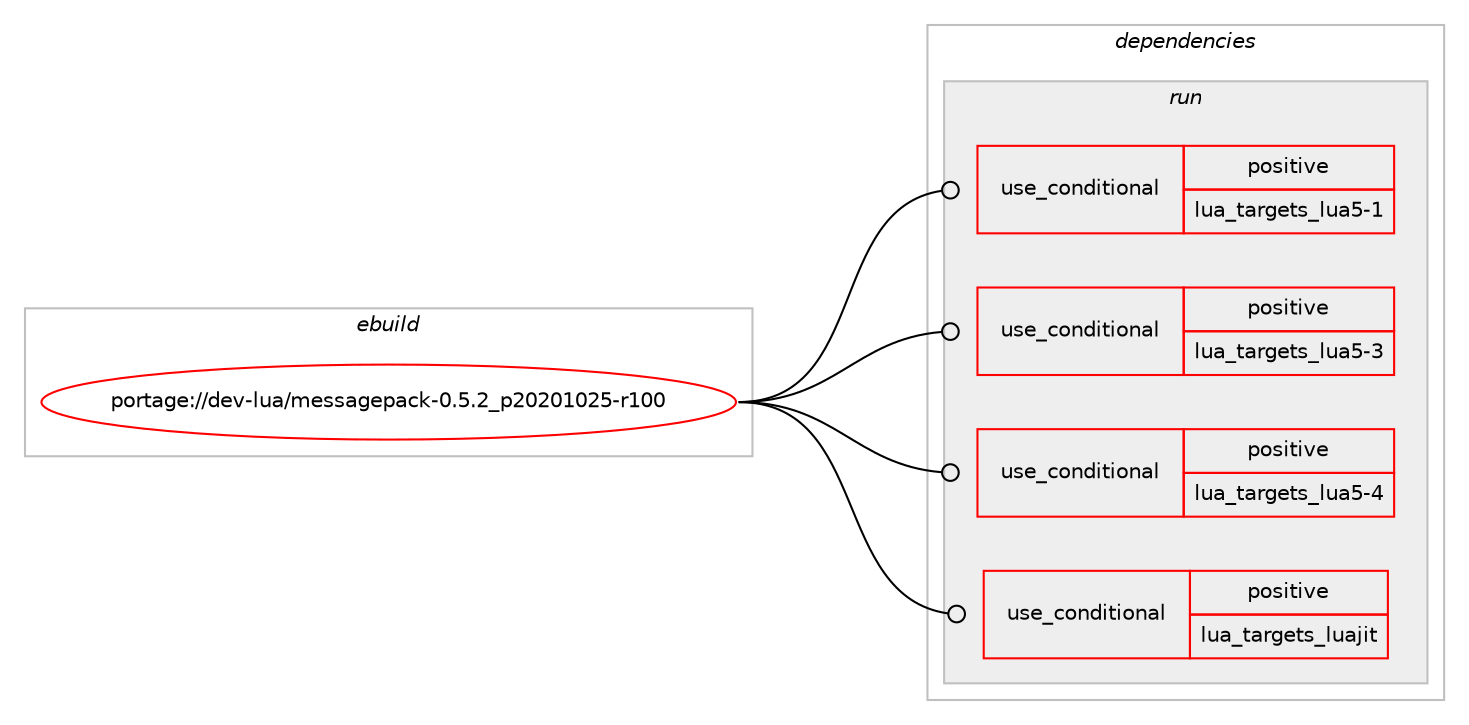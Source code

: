 digraph prolog {

# *************
# Graph options
# *************

newrank=true;
concentrate=true;
compound=true;
graph [rankdir=LR,fontname=Helvetica,fontsize=10,ranksep=1.5];#, ranksep=2.5, nodesep=0.2];
edge  [arrowhead=vee];
node  [fontname=Helvetica,fontsize=10];

# **********
# The ebuild
# **********

subgraph cluster_leftcol {
color=gray;
rank=same;
label=<<i>ebuild</i>>;
id [label="portage://dev-lua/messagepack-0.5.2_p20201025-r100", color=red, width=4, href="../dev-lua/messagepack-0.5.2_p20201025-r100.svg"];
}

# ****************
# The dependencies
# ****************

subgraph cluster_midcol {
color=gray;
label=<<i>dependencies</i>>;
subgraph cluster_compile {
fillcolor="#eeeeee";
style=filled;
label=<<i>compile</i>>;
}
subgraph cluster_compileandrun {
fillcolor="#eeeeee";
style=filled;
label=<<i>compile and run</i>>;
}
subgraph cluster_run {
fillcolor="#eeeeee";
style=filled;
label=<<i>run</i>>;
subgraph cond28408 {
dependency59101 [label=<<TABLE BORDER="0" CELLBORDER="1" CELLSPACING="0" CELLPADDING="4"><TR><TD ROWSPAN="3" CELLPADDING="10">use_conditional</TD></TR><TR><TD>positive</TD></TR><TR><TD>lua_targets_lua5-1</TD></TR></TABLE>>, shape=none, color=red];
# *** BEGIN UNKNOWN DEPENDENCY TYPE (TODO) ***
# dependency59101 -> package_dependency(portage://dev-lua/messagepack-0.5.2_p20201025-r100,run,no,dev-lang,lua,none,[,,],[slot(5.1)],[])
# *** END UNKNOWN DEPENDENCY TYPE (TODO) ***

}
id:e -> dependency59101:w [weight=20,style="solid",arrowhead="odot"];
subgraph cond28409 {
dependency59102 [label=<<TABLE BORDER="0" CELLBORDER="1" CELLSPACING="0" CELLPADDING="4"><TR><TD ROWSPAN="3" CELLPADDING="10">use_conditional</TD></TR><TR><TD>positive</TD></TR><TR><TD>lua_targets_lua5-3</TD></TR></TABLE>>, shape=none, color=red];
# *** BEGIN UNKNOWN DEPENDENCY TYPE (TODO) ***
# dependency59102 -> package_dependency(portage://dev-lua/messagepack-0.5.2_p20201025-r100,run,no,dev-lang,lua,none,[,,],[slot(5.3)],[])
# *** END UNKNOWN DEPENDENCY TYPE (TODO) ***

}
id:e -> dependency59102:w [weight=20,style="solid",arrowhead="odot"];
subgraph cond28410 {
dependency59103 [label=<<TABLE BORDER="0" CELLBORDER="1" CELLSPACING="0" CELLPADDING="4"><TR><TD ROWSPAN="3" CELLPADDING="10">use_conditional</TD></TR><TR><TD>positive</TD></TR><TR><TD>lua_targets_lua5-4</TD></TR></TABLE>>, shape=none, color=red];
# *** BEGIN UNKNOWN DEPENDENCY TYPE (TODO) ***
# dependency59103 -> package_dependency(portage://dev-lua/messagepack-0.5.2_p20201025-r100,run,no,dev-lang,lua,none,[,,],[slot(5.4)],[])
# *** END UNKNOWN DEPENDENCY TYPE (TODO) ***

}
id:e -> dependency59103:w [weight=20,style="solid",arrowhead="odot"];
subgraph cond28411 {
dependency59104 [label=<<TABLE BORDER="0" CELLBORDER="1" CELLSPACING="0" CELLPADDING="4"><TR><TD ROWSPAN="3" CELLPADDING="10">use_conditional</TD></TR><TR><TD>positive</TD></TR><TR><TD>lua_targets_luajit</TD></TR></TABLE>>, shape=none, color=red];
# *** BEGIN UNKNOWN DEPENDENCY TYPE (TODO) ***
# dependency59104 -> package_dependency(portage://dev-lua/messagepack-0.5.2_p20201025-r100,run,no,dev-lang,luajit,none,[,,],any_same_slot,[])
# *** END UNKNOWN DEPENDENCY TYPE (TODO) ***

}
id:e -> dependency59104:w [weight=20,style="solid",arrowhead="odot"];
}
}

# **************
# The candidates
# **************

subgraph cluster_choices {
rank=same;
color=gray;
label=<<i>candidates</i>>;

}

}
